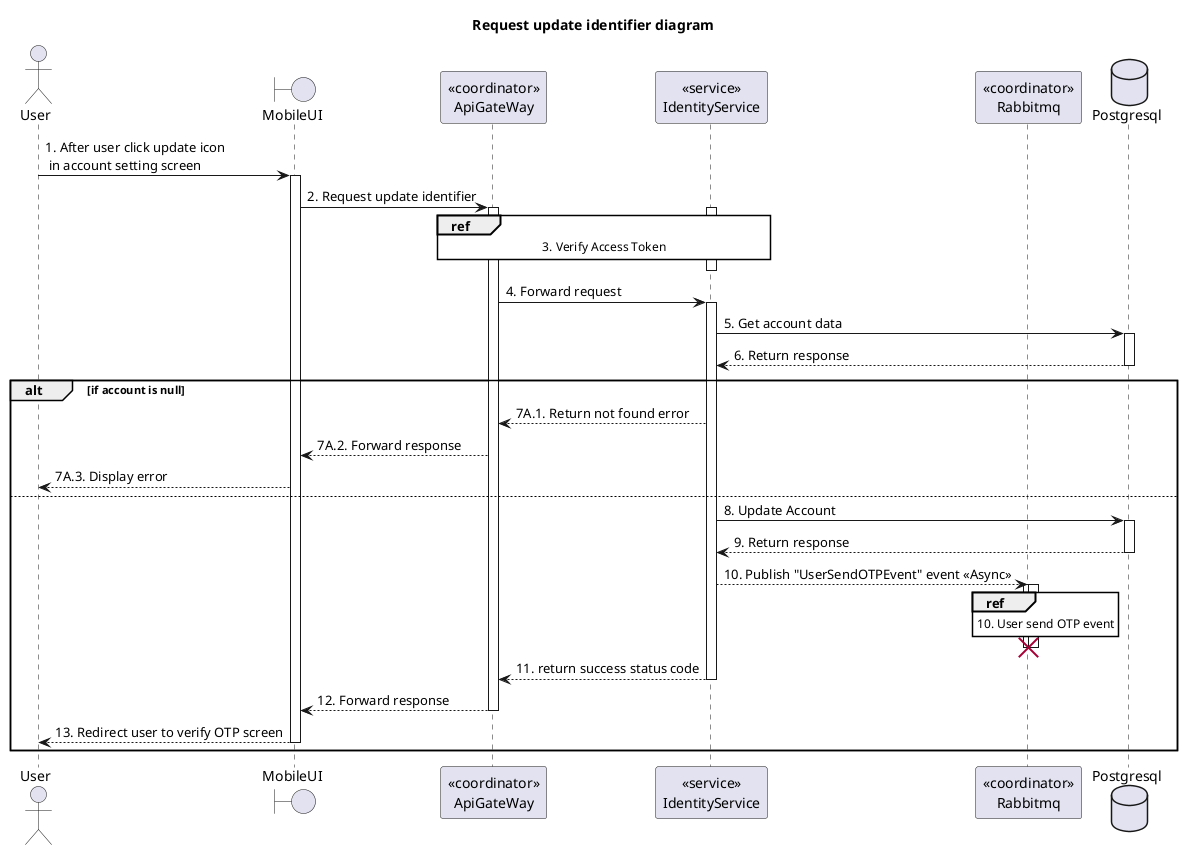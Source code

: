 @startuml Sequence
title "Request update identifier diagram"

<style>
  sequenceDiagram {
    reference {
      BackGroundColor white
    }
}
</style>

actor User
boundary MobileUI
participant "<<coordinator>>\nApiGateWay" as ApiGateway
participant "<<service>>\nIdentityService" as IdentityService
participant "<<coordinator>>\nRabbitmq" as Rabbitmq
database Postgresql

User -> MobileUI ++: 1. After user click update icon\n in account setting screen
MobileUI -> ApiGateway ++: 2. Request update identifier

activate IdentityService
ref over ApiGateway, IdentityService: 3. Verify Access Token
ApiGateway -[hidden]-> IdentityService
deactivate IdentityService

ApiGateway -> IdentityService ++: 4. Forward request
IdentityService -> Postgresql ++: 5. Get account data
IdentityService <-- Postgresql --: 6. Return response

alt if account is null
  ApiGateway <-- IdentityService: 7A.1. Return not found error
  MobileUI <-- ApiGateway: 7A.2. Forward response
  User <-- MobileUI: 7A.3. Display error
else
  IdentityService -> Postgresql ++: 8. Update Account
  IdentityService <-- Postgresql --: 9. Return response
  IdentityService --> Rabbitmq ++: 10. Publish "UserSendOTPEvent" event <<Async>>
  activate Rabbitmq
  ref over Rabbitmq: 10. User send OTP event
  IdentityService -[hidden]-> Rabbitmq
  deactivate Rabbitmq
  destroy Rabbitmq

  ApiGateway <-- IdentityService--: 11. return success status code
  MobileUI <-- ApiGateway --: 12. Forward response
  User <-- MobileUI --: 13. Redirect user to verify OTP screen
end

@enduml
